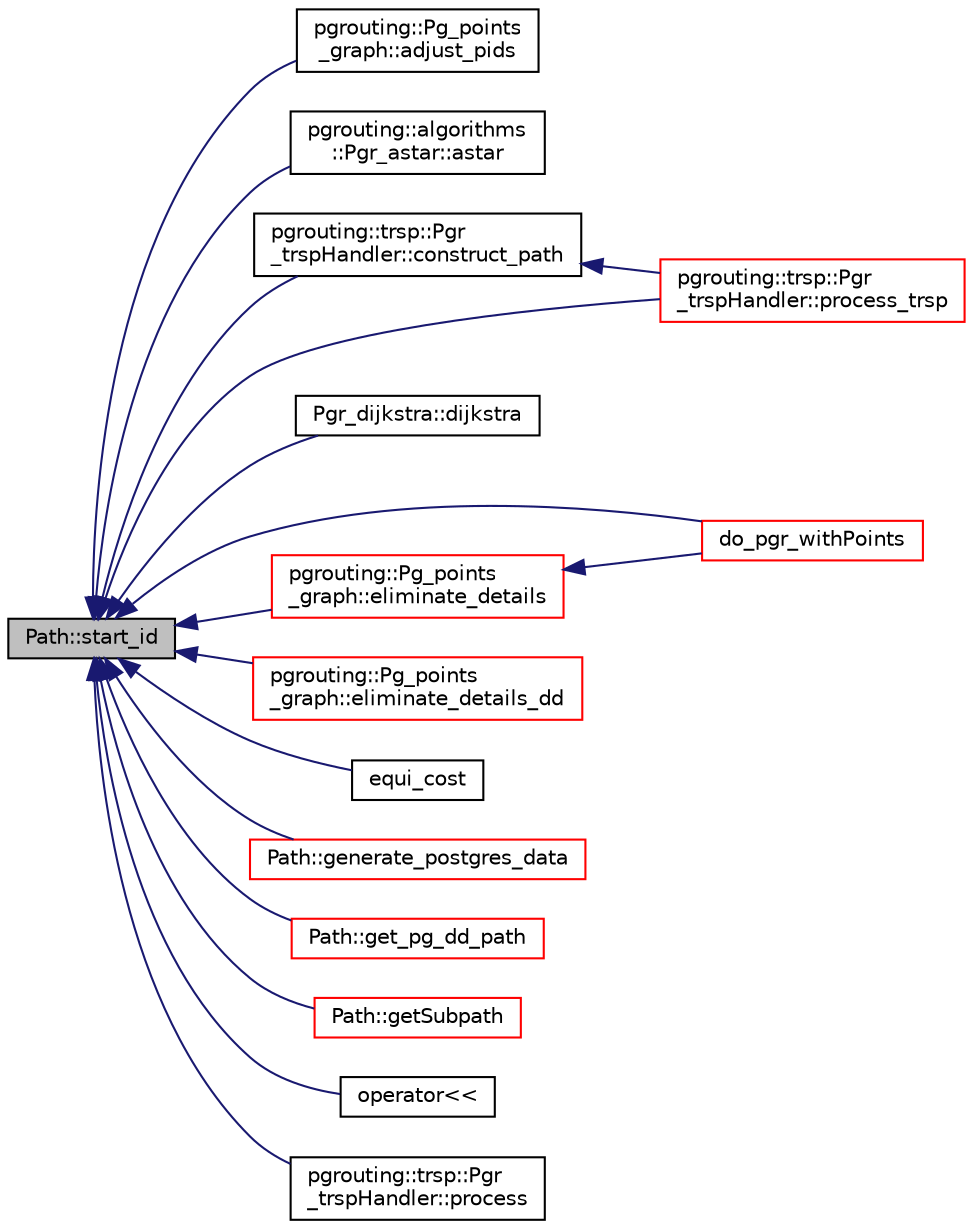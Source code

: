 digraph "Path::start_id"
{
  edge [fontname="Helvetica",fontsize="10",labelfontname="Helvetica",labelfontsize="10"];
  node [fontname="Helvetica",fontsize="10",shape=record];
  rankdir="LR";
  Node399 [label="Path::start_id",height=0.2,width=0.4,color="black", fillcolor="grey75", style="filled", fontcolor="black"];
  Node399 -> Node400 [dir="back",color="midnightblue",fontsize="10",style="solid",fontname="Helvetica"];
  Node400 [label="pgrouting::Pg_points\l_graph::adjust_pids",height=0.2,width=0.4,color="black", fillcolor="white", style="filled",URL="$classpgrouting_1_1Pg__points__graph.html#a1daf3e5eb10e11a86029ba839cb3ec64"];
  Node399 -> Node401 [dir="back",color="midnightblue",fontsize="10",style="solid",fontname="Helvetica"];
  Node401 [label="pgrouting::algorithms\l::Pgr_astar::astar",height=0.2,width=0.4,color="black", fillcolor="white", style="filled",URL="$classpgrouting_1_1algorithms_1_1Pgr__astar.html#a540dad9278b2222a4e8d0b0f173353b4"];
  Node399 -> Node402 [dir="back",color="midnightblue",fontsize="10",style="solid",fontname="Helvetica"];
  Node402 [label="pgrouting::trsp::Pgr\l_trspHandler::construct_path",height=0.2,width=0.4,color="black", fillcolor="white", style="filled",URL="$classpgrouting_1_1trsp_1_1Pgr__trspHandler.html#afb0d7e7d3049ca1c2a003b0571fcc02d"];
  Node402 -> Node403 [dir="back",color="midnightblue",fontsize="10",style="solid",fontname="Helvetica"];
  Node403 [label="pgrouting::trsp::Pgr\l_trspHandler::process_trsp",height=0.2,width=0.4,color="red", fillcolor="white", style="filled",URL="$classpgrouting_1_1trsp_1_1Pgr__trspHandler.html#a5d3b1ce02215d5c0ea5519e678b9c320"];
  Node399 -> Node409 [dir="back",color="midnightblue",fontsize="10",style="solid",fontname="Helvetica"];
  Node409 [label="Pgr_dijkstra::dijkstra",height=0.2,width=0.4,color="black", fillcolor="white", style="filled",URL="$classPgr__dijkstra.html#a40223def5edfcf8bcc11243d806d3b9f"];
  Node399 -> Node410 [dir="back",color="midnightblue",fontsize="10",style="solid",fontname="Helvetica"];
  Node410 [label="do_pgr_withPoints",height=0.2,width=0.4,color="red", fillcolor="white", style="filled",URL="$withPoints__driver_8h.html#a21c2758706c9735f75143b96fe93defd"];
  Node399 -> Node413 [dir="back",color="midnightblue",fontsize="10",style="solid",fontname="Helvetica"];
  Node413 [label="pgrouting::Pg_points\l_graph::eliminate_details",height=0.2,width=0.4,color="red", fillcolor="white", style="filled",URL="$classpgrouting_1_1Pg__points__graph.html#a3116d404b1aeab4255b83a96c040686c"];
  Node413 -> Node410 [dir="back",color="midnightblue",fontsize="10",style="solid",fontname="Helvetica"];
  Node399 -> Node418 [dir="back",color="midnightblue",fontsize="10",style="solid",fontname="Helvetica"];
  Node418 [label="pgrouting::Pg_points\l_graph::eliminate_details_dd",height=0.2,width=0.4,color="red", fillcolor="white", style="filled",URL="$classpgrouting_1_1Pg__points__graph.html#ad4eec360b2b5b8244d4bf927c03d6bb0"];
  Node399 -> Node422 [dir="back",color="midnightblue",fontsize="10",style="solid",fontname="Helvetica"];
  Node422 [label="equi_cost",height=0.2,width=0.4,color="black", fillcolor="white", style="filled",URL="$basePath__SSEC_8cpp.html#a5ec42f9cedce93c209092bc259b9c56c"];
  Node399 -> Node423 [dir="back",color="midnightblue",fontsize="10",style="solid",fontname="Helvetica"];
  Node423 [label="Path::generate_postgres_data",height=0.2,width=0.4,color="red", fillcolor="white", style="filled",URL="$classPath.html#ae38559bd57054698fdcf9b4457dc2da4"];
  Node399 -> Node428 [dir="back",color="midnightblue",fontsize="10",style="solid",fontname="Helvetica"];
  Node428 [label="Path::get_pg_dd_path",height=0.2,width=0.4,color="red", fillcolor="white", style="filled",URL="$classPath.html#ac07b6c3b8513269cfd0615242e7cee6d"];
  Node399 -> Node429 [dir="back",color="midnightblue",fontsize="10",style="solid",fontname="Helvetica"];
  Node429 [label="Path::getSubpath",height=0.2,width=0.4,color="red", fillcolor="white", style="filled",URL="$classPath.html#a6e915a3786eccd377d84a284b3152e2b"];
  Node399 -> Node437 [dir="back",color="midnightblue",fontsize="10",style="solid",fontname="Helvetica"];
  Node437 [label="operator\<\<",height=0.2,width=0.4,color="black", fillcolor="white", style="filled",URL="$basePath__SSEC_8cpp.html#aa16afa1050f3d97fc530c0ec237c1216"];
  Node399 -> Node405 [dir="back",color="midnightblue",fontsize="10",style="solid",fontname="Helvetica"];
  Node405 [label="pgrouting::trsp::Pgr\l_trspHandler::process",height=0.2,width=0.4,color="black", fillcolor="white", style="filled",URL="$classpgrouting_1_1trsp_1_1Pgr__trspHandler.html#aa9906883b4fdee00762ac1866329d0c2",tooltip="process "];
  Node399 -> Node403 [dir="back",color="midnightblue",fontsize="10",style="solid",fontname="Helvetica"];
}

